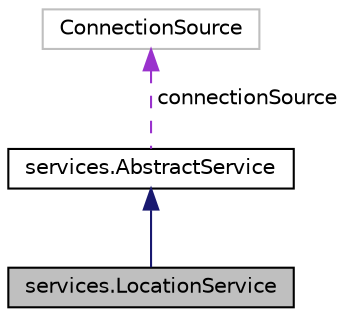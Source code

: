 digraph "services.LocationService"
{
  edge [fontname="Helvetica",fontsize="10",labelfontname="Helvetica",labelfontsize="10"];
  node [fontname="Helvetica",fontsize="10",shape=record];
  Node2 [label="services.LocationService",height=0.2,width=0.4,color="black", fillcolor="grey75", style="filled", fontcolor="black"];
  Node3 -> Node2 [dir="back",color="midnightblue",fontsize="10",style="solid",fontname="Helvetica"];
  Node3 [label="services.AbstractService",height=0.2,width=0.4,color="black", fillcolor="white", style="filled",URL="$classservices_1_1_abstract_service.html"];
  Node4 -> Node3 [dir="back",color="darkorchid3",fontsize="10",style="dashed",label=" connectionSource" ,fontname="Helvetica"];
  Node4 [label="ConnectionSource",height=0.2,width=0.4,color="grey75", fillcolor="white", style="filled"];
}
